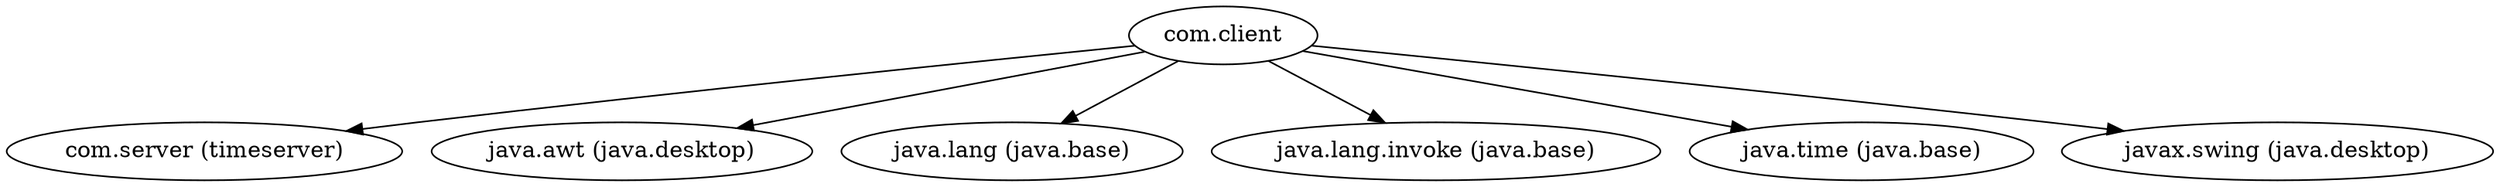 digraph "timeclient" {
    // Path: /Users/michaeli/Desktop/Java-Aktuell-JDK9-14-FINAL/quelltext/jigsaw_ch11/ch11_2_6_include_jdk_modules_example/step7/build/timeclient
   "com.client"                                       -> "com.server (timeserver)";
   "com.client"                                       -> "java.awt (java.desktop)";
   "com.client"                                       -> "java.lang (java.base)";
   "com.client"                                       -> "java.lang.invoke (java.base)";
   "com.client"                                       -> "java.time (java.base)";
   "com.client"                                       -> "javax.swing (java.desktop)";
}
